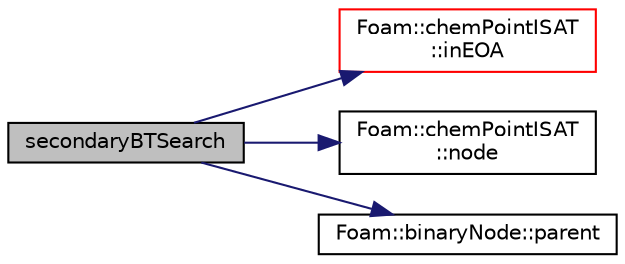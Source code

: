 digraph "secondaryBTSearch"
{
  bgcolor="transparent";
  edge [fontname="Helvetica",fontsize="10",labelfontname="Helvetica",labelfontsize="10"];
  node [fontname="Helvetica",fontsize="10",shape=record];
  rankdir="LR";
  Node169 [label="secondaryBTSearch",height=0.2,width=0.4,color="black", fillcolor="grey75", style="filled", fontcolor="black"];
  Node169 -> Node170 [color="midnightblue",fontsize="10",style="solid",fontname="Helvetica"];
  Node170 [label="Foam::chemPointISAT\l::inEOA",height=0.2,width=0.4,color="red",URL="$a31125.html#a0dc6116c32e255c82471bb6ccc7cb6cb",tooltip="To RETRIEVE the mapping from the stored chemPoint phi, the query. "];
  Node169 -> Node181 [color="midnightblue",fontsize="10",style="solid",fontname="Helvetica"];
  Node181 [label="Foam::chemPointISAT\l::node",height=0.2,width=0.4,color="black",URL="$a31125.html#a186616b81d749afac37a7edfe7ac5cc3"];
  Node169 -> Node182 [color="midnightblue",fontsize="10",style="solid",fontname="Helvetica"];
  Node182 [label="Foam::binaryNode::parent",height=0.2,width=0.4,color="black",URL="$a31117.html#ab50e478c640e1be181dffa6825294c35"];
}
